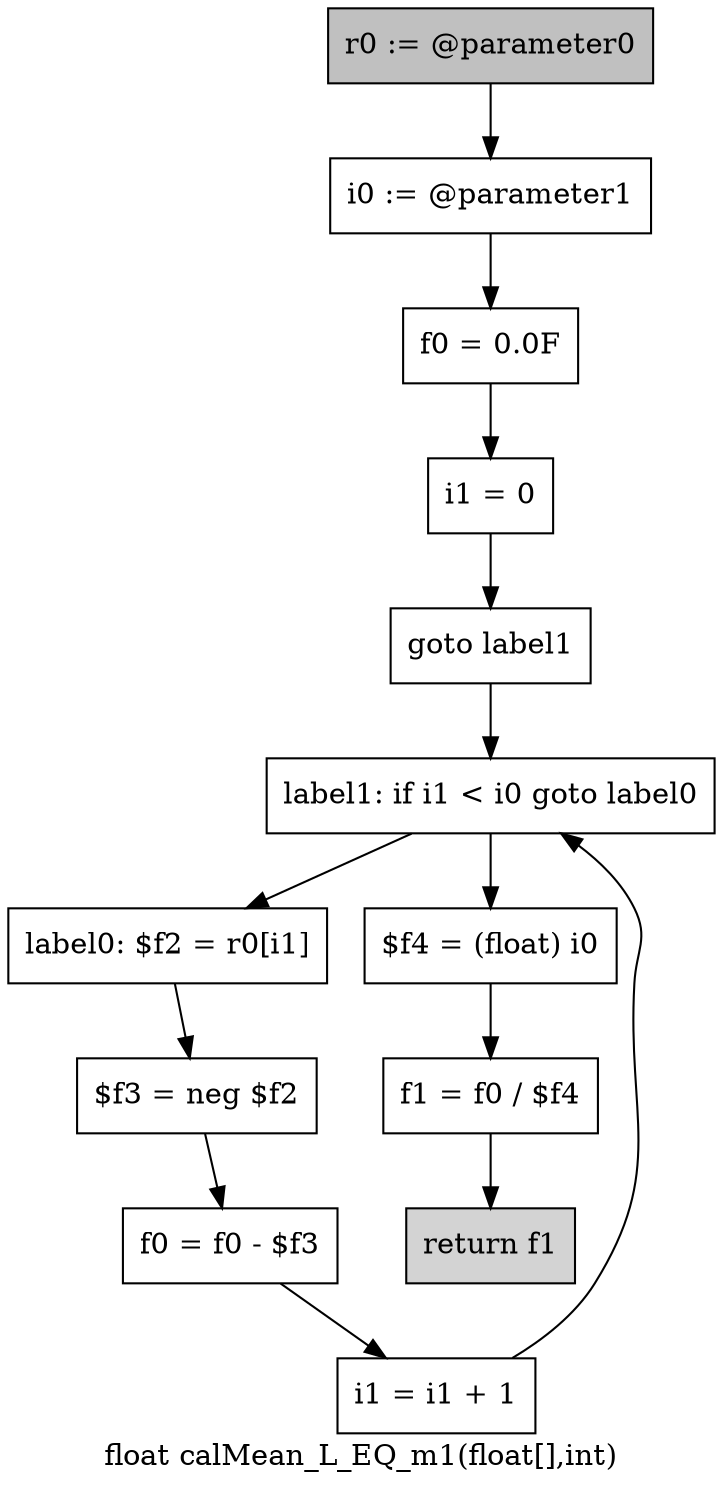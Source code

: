 digraph "float calMean_L_EQ_m1(float[],int)" {
    label="float calMean_L_EQ_m1(float[],int)";
    node [shape=box];
    "0" [style=filled,fillcolor=gray,label="r0 := @parameter0",];
    "1" [label="i0 := @parameter1",];
    "0"->"1";
    "2" [label="f0 = 0.0F",];
    "1"->"2";
    "3" [label="i1 = 0",];
    "2"->"3";
    "4" [label="goto label1",];
    "3"->"4";
    "9" [label="label1: if i1 < i0 goto label0",];
    "4"->"9";
    "5" [label="label0: $f2 = r0[i1]",];
    "6" [label="$f3 = neg $f2",];
    "5"->"6";
    "7" [label="f0 = f0 - $f3",];
    "6"->"7";
    "8" [label="i1 = i1 + 1",];
    "7"->"8";
    "8"->"9";
    "9"->"5";
    "10" [label="$f4 = (float) i0",];
    "9"->"10";
    "11" [label="f1 = f0 / $f4",];
    "10"->"11";
    "12" [style=filled,fillcolor=lightgray,label="return f1",];
    "11"->"12";
}
